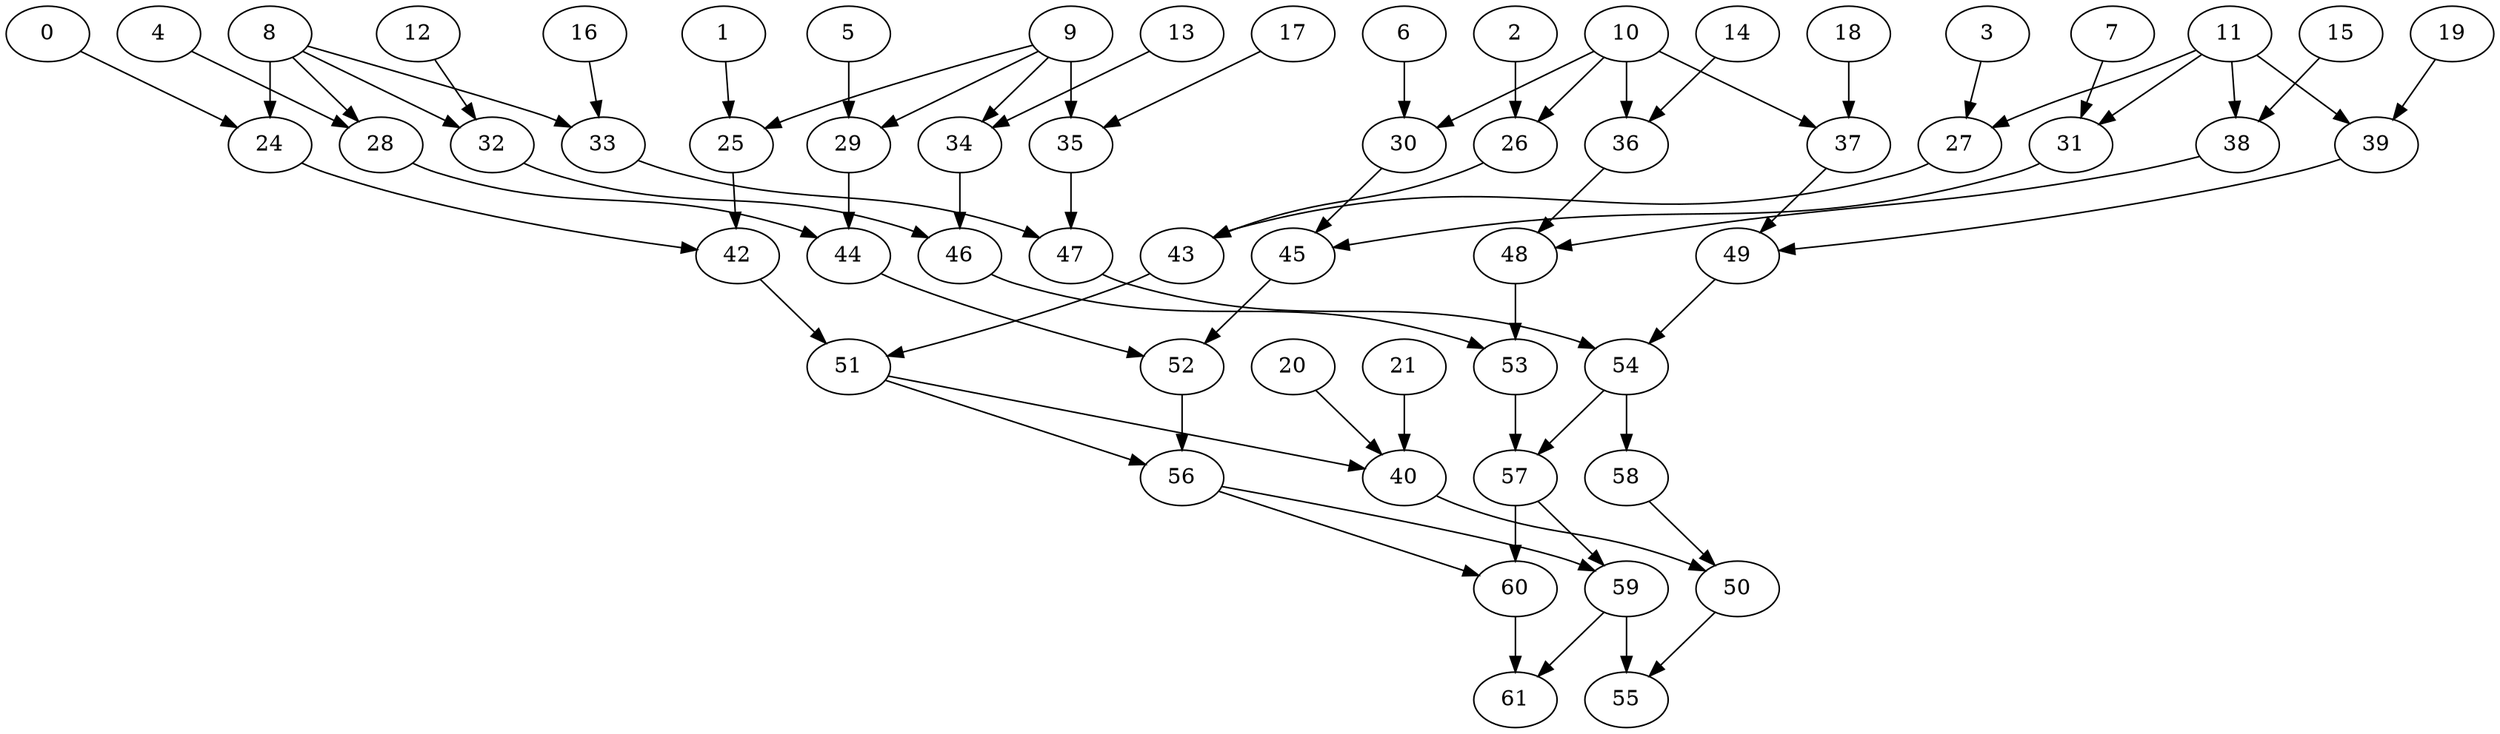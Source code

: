 digraph G {
    0;
    24;
    42;
    1;
    25;
    2;
    26;
    43;
    3;
    27;
    4;
    28;
    44;
    5;
    29;
    6;
    30;
    45;
    7;
    31;
    8;
    32;
    33;
    46;
    47;
    9;
    34;
    35;
    10;
    36;
    37;
    48;
    49;
    11;
    38;
    39;
    12;
    13;
    14;
    15;
    16;
    17;
    18;
    19;
    20;
    40;
    50;
    21;
    51;
    52;
    53;
    54;
    55;
    56;
    57;
    58;
    59;
    60;
    61;
    0 -> 24 [weight=0];
    24 -> 42 [weight=0];
    42 -> 51 [weight=1];
    1 -> 25 [weight=0];
    25 -> 42 [weight=0];
    2 -> 26 [weight=0];
    26 -> 43 [weight=0];
    43 -> 51 [weight=0];
    3 -> 27 [weight=0];
    27 -> 43 [weight=0];
    4 -> 28 [weight=0];
    28 -> 44 [weight=0];
    44 -> 52 [weight=1];
    5 -> 29 [weight=1];
    29 -> 44 [weight=0];
    6 -> 30 [weight=0];
    30 -> 45 [weight=0];
    45 -> 52 [weight=2];
    7 -> 31 [weight=0];
    31 -> 45 [weight=0];
    8 -> 24 [weight=3];
    8 -> 28 [weight=0];
    8 -> 32 [weight=0];
    8 -> 33 [weight=0];
    32 -> 46 [weight=0];
    33 -> 47 [weight=0];
    46 -> 53 [weight=0];
    47 -> 54 [weight=0];
    9 -> 25 [weight=0];
    9 -> 29 [weight=0];
    9 -> 34 [weight=0];
    9 -> 35 [weight=5];
    34 -> 46 [weight=2];
    35 -> 47 [weight=0];
    10 -> 26 [weight=0];
    10 -> 30 [weight=0];
    10 -> 36 [weight=2];
    10 -> 37 [weight=0];
    36 -> 48 [weight=0];
    37 -> 49 [weight=0];
    48 -> 53 [weight=1];
    49 -> 54 [weight=0];
    11 -> 27 [weight=0];
    11 -> 31 [weight=0];
    11 -> 38 [weight=0];
    11 -> 39 [weight=0];
    38 -> 48 [weight=0];
    39 -> 49 [weight=0];
    12 -> 32 [weight=0];
    13 -> 34 [weight=0];
    14 -> 36 [weight=0];
    15 -> 38 [weight=0];
    16 -> 33 [weight=0];
    17 -> 35 [weight=0];
    18 -> 37 [weight=1];
    19 -> 39 [weight=0];
    20 -> 40 [weight=0];
    40 -> 50 [weight=1];
    50 -> 55 [weight=0];
    21 -> 40 [weight=0];
    51 -> 40 [weight=1];
    51 -> 56 [weight=0];
    52 -> 56 [weight=1];
    53 -> 57 [weight=0];
    54 -> 57 [weight=2];
    54 -> 58 [weight=2];
    56 -> 59 [weight=0];
    56 -> 60 [weight=0];
    57 -> 59 [weight=0];
    57 -> 60 [weight=2];
    58 -> 50 [weight=0];
    59 -> 55 [weight=2];
    59 -> 61 [weight=1];
    60 -> 61 [weight=0];
}
